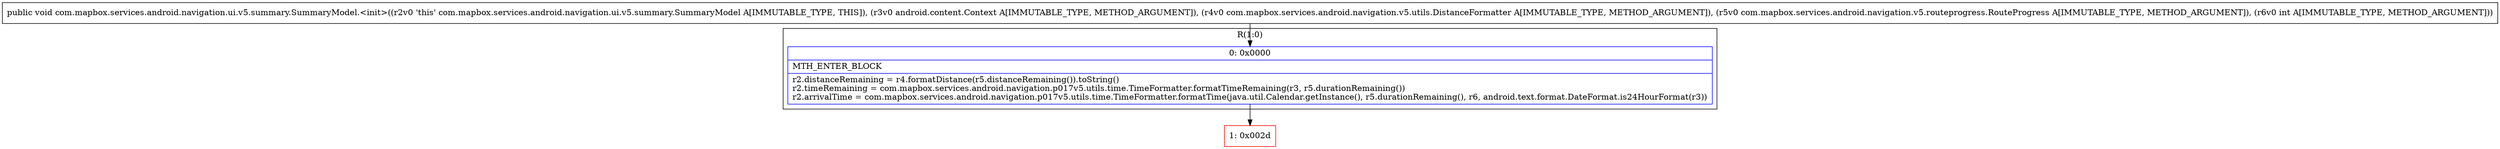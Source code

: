 digraph "CFG forcom.mapbox.services.android.navigation.ui.v5.summary.SummaryModel.\<init\>(Landroid\/content\/Context;Lcom\/mapbox\/services\/android\/navigation\/v5\/utils\/DistanceFormatter;Lcom\/mapbox\/services\/android\/navigation\/v5\/routeprogress\/RouteProgress;I)V" {
subgraph cluster_Region_277390992 {
label = "R(1:0)";
node [shape=record,color=blue];
Node_0 [shape=record,label="{0\:\ 0x0000|MTH_ENTER_BLOCK\l|r2.distanceRemaining = r4.formatDistance(r5.distanceRemaining()).toString()\lr2.timeRemaining = com.mapbox.services.android.navigation.p017v5.utils.time.TimeFormatter.formatTimeRemaining(r3, r5.durationRemaining())\lr2.arrivalTime = com.mapbox.services.android.navigation.p017v5.utils.time.TimeFormatter.formatTime(java.util.Calendar.getInstance(), r5.durationRemaining(), r6, android.text.format.DateFormat.is24HourFormat(r3))\l}"];
}
Node_1 [shape=record,color=red,label="{1\:\ 0x002d}"];
MethodNode[shape=record,label="{public void com.mapbox.services.android.navigation.ui.v5.summary.SummaryModel.\<init\>((r2v0 'this' com.mapbox.services.android.navigation.ui.v5.summary.SummaryModel A[IMMUTABLE_TYPE, THIS]), (r3v0 android.content.Context A[IMMUTABLE_TYPE, METHOD_ARGUMENT]), (r4v0 com.mapbox.services.android.navigation.v5.utils.DistanceFormatter A[IMMUTABLE_TYPE, METHOD_ARGUMENT]), (r5v0 com.mapbox.services.android.navigation.v5.routeprogress.RouteProgress A[IMMUTABLE_TYPE, METHOD_ARGUMENT]), (r6v0 int A[IMMUTABLE_TYPE, METHOD_ARGUMENT])) }"];
MethodNode -> Node_0;
Node_0 -> Node_1;
}

